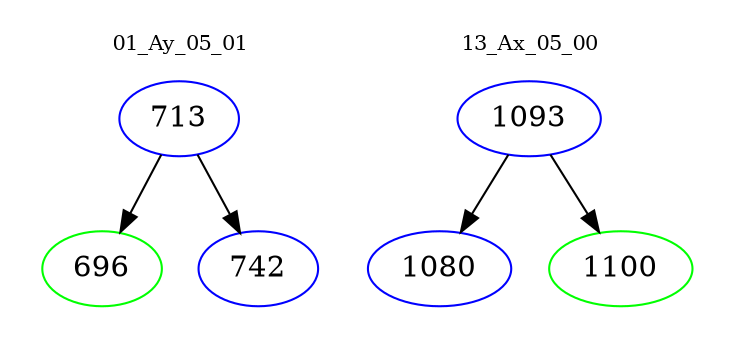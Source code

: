 digraph{
subgraph cluster_0 {
color = white
label = "01_Ay_05_01";
fontsize=10;
T0_713 [label="713", color="blue"]
T0_713 -> T0_696 [color="black"]
T0_696 [label="696", color="green"]
T0_713 -> T0_742 [color="black"]
T0_742 [label="742", color="blue"]
}
subgraph cluster_1 {
color = white
label = "13_Ax_05_00";
fontsize=10;
T1_1093 [label="1093", color="blue"]
T1_1093 -> T1_1080 [color="black"]
T1_1080 [label="1080", color="blue"]
T1_1093 -> T1_1100 [color="black"]
T1_1100 [label="1100", color="green"]
}
}
